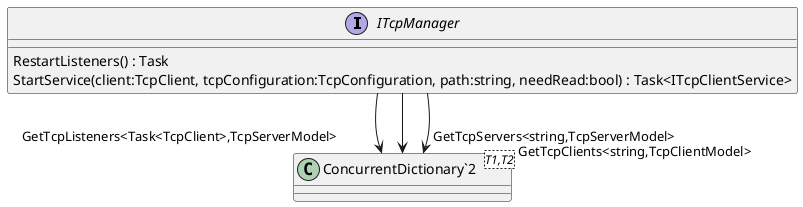 @startuml
interface ITcpManager {
    RestartListeners() : Task
    StartService(client:TcpClient, tcpConfiguration:TcpConfiguration, path:string, needRead:bool) : Task<ITcpClientService>
}
class "ConcurrentDictionary`2"<T1,T2> {
}
ITcpManager --> "GetTcpListeners<Task<TcpClient>,TcpServerModel>" "ConcurrentDictionary`2"
ITcpManager --> "GetTcpServers<string,TcpServerModel>" "ConcurrentDictionary`2"
ITcpManager --> "GetTcpClients<string,TcpClientModel>" "ConcurrentDictionary`2"
@enduml
